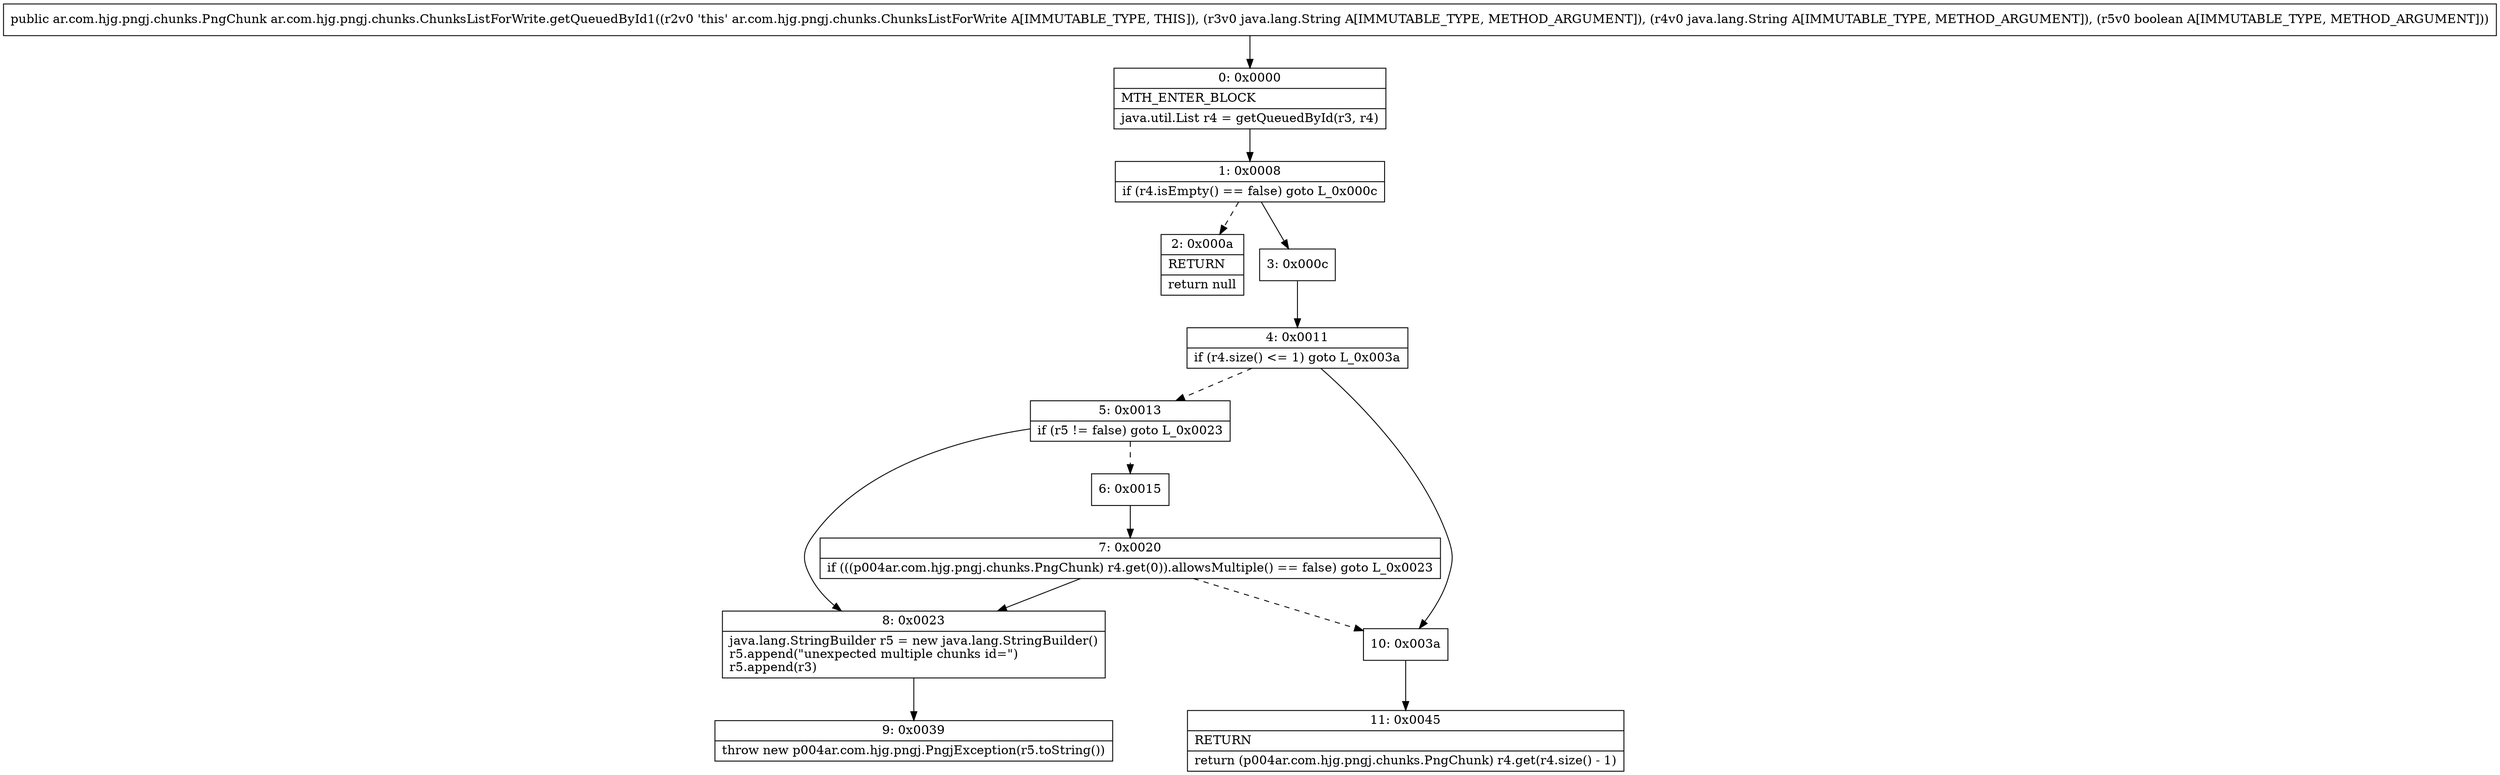 digraph "CFG forar.com.hjg.pngj.chunks.ChunksListForWrite.getQueuedById1(Ljava\/lang\/String;Ljava\/lang\/String;Z)Lar\/com\/hjg\/pngj\/chunks\/PngChunk;" {
Node_0 [shape=record,label="{0\:\ 0x0000|MTH_ENTER_BLOCK\l|java.util.List r4 = getQueuedById(r3, r4)\l}"];
Node_1 [shape=record,label="{1\:\ 0x0008|if (r4.isEmpty() == false) goto L_0x000c\l}"];
Node_2 [shape=record,label="{2\:\ 0x000a|RETURN\l|return null\l}"];
Node_3 [shape=record,label="{3\:\ 0x000c}"];
Node_4 [shape=record,label="{4\:\ 0x0011|if (r4.size() \<= 1) goto L_0x003a\l}"];
Node_5 [shape=record,label="{5\:\ 0x0013|if (r5 != false) goto L_0x0023\l}"];
Node_6 [shape=record,label="{6\:\ 0x0015}"];
Node_7 [shape=record,label="{7\:\ 0x0020|if (((p004ar.com.hjg.pngj.chunks.PngChunk) r4.get(0)).allowsMultiple() == false) goto L_0x0023\l}"];
Node_8 [shape=record,label="{8\:\ 0x0023|java.lang.StringBuilder r5 = new java.lang.StringBuilder()\lr5.append(\"unexpected multiple chunks id=\")\lr5.append(r3)\l}"];
Node_9 [shape=record,label="{9\:\ 0x0039|throw new p004ar.com.hjg.pngj.PngjException(r5.toString())\l}"];
Node_10 [shape=record,label="{10\:\ 0x003a}"];
Node_11 [shape=record,label="{11\:\ 0x0045|RETURN\l|return (p004ar.com.hjg.pngj.chunks.PngChunk) r4.get(r4.size() \- 1)\l}"];
MethodNode[shape=record,label="{public ar.com.hjg.pngj.chunks.PngChunk ar.com.hjg.pngj.chunks.ChunksListForWrite.getQueuedById1((r2v0 'this' ar.com.hjg.pngj.chunks.ChunksListForWrite A[IMMUTABLE_TYPE, THIS]), (r3v0 java.lang.String A[IMMUTABLE_TYPE, METHOD_ARGUMENT]), (r4v0 java.lang.String A[IMMUTABLE_TYPE, METHOD_ARGUMENT]), (r5v0 boolean A[IMMUTABLE_TYPE, METHOD_ARGUMENT])) }"];
MethodNode -> Node_0;
Node_0 -> Node_1;
Node_1 -> Node_2[style=dashed];
Node_1 -> Node_3;
Node_3 -> Node_4;
Node_4 -> Node_5[style=dashed];
Node_4 -> Node_10;
Node_5 -> Node_6[style=dashed];
Node_5 -> Node_8;
Node_6 -> Node_7;
Node_7 -> Node_8;
Node_7 -> Node_10[style=dashed];
Node_8 -> Node_9;
Node_10 -> Node_11;
}

